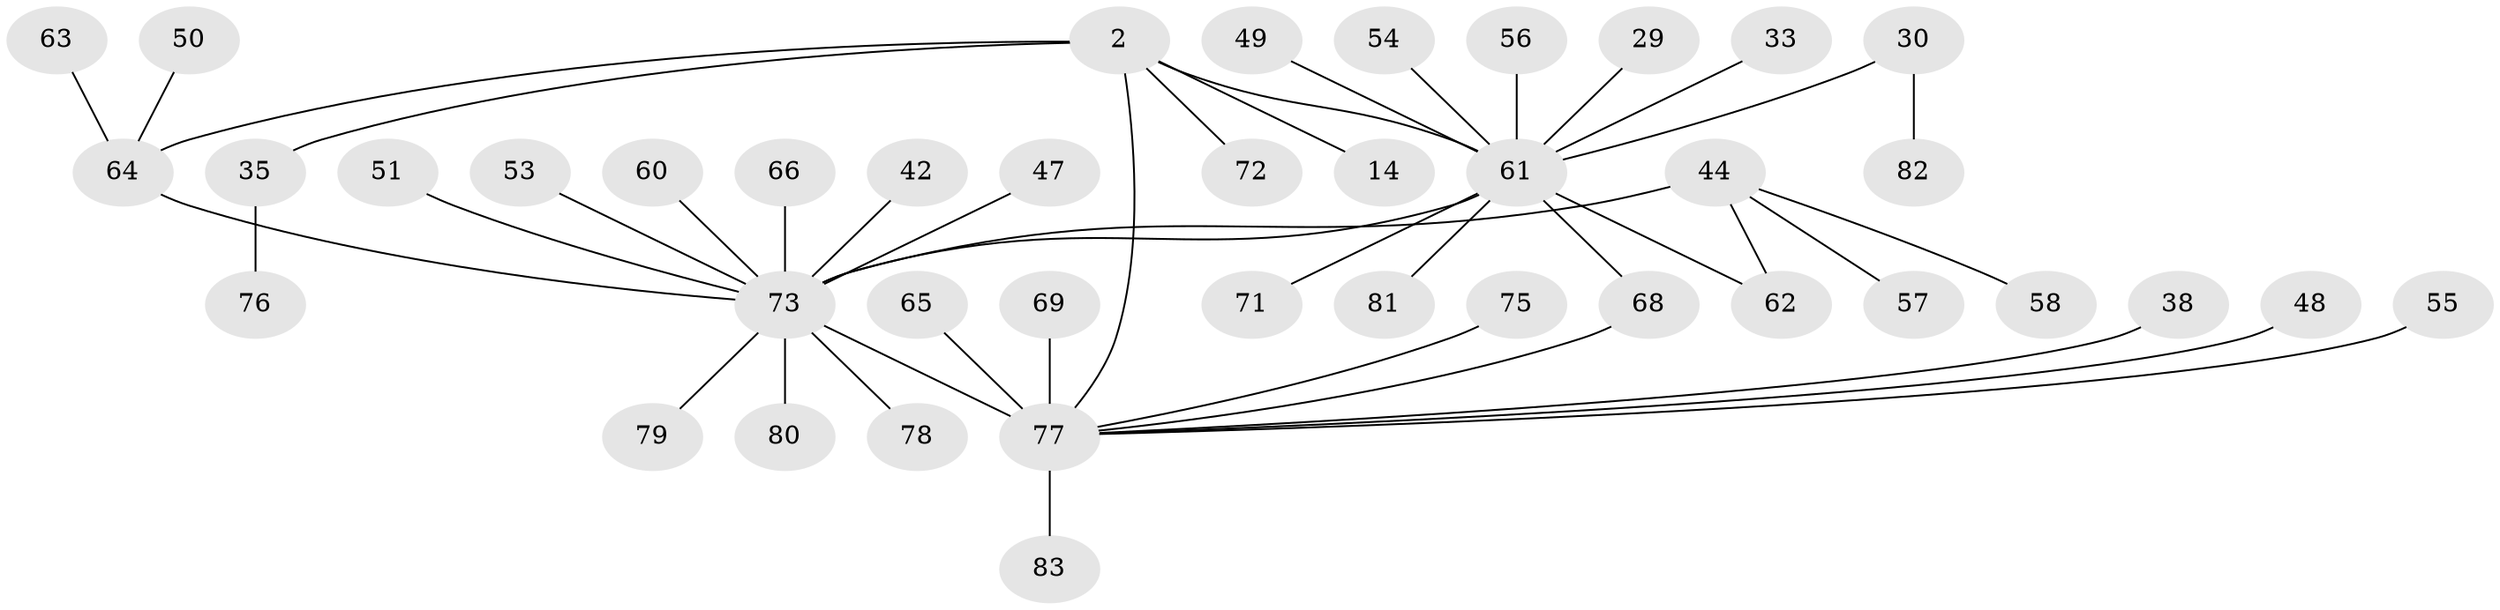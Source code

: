 // original degree distribution, {9: 0.024096385542168676, 10: 0.012048192771084338, 3: 0.12048192771084337, 8: 0.024096385542168676, 4: 0.060240963855421686, 5: 0.024096385542168676, 1: 0.5060240963855421, 7: 0.012048192771084338, 11: 0.012048192771084338, 6: 0.024096385542168676, 2: 0.18072289156626506}
// Generated by graph-tools (version 1.1) at 2025/47/03/09/25 04:47:27]
// undirected, 41 vertices, 44 edges
graph export_dot {
graph [start="1"]
  node [color=gray90,style=filled];
  2;
  14;
  29;
  30 [super="+20"];
  33;
  35 [super="+28"];
  38 [super="+25"];
  42;
  44 [super="+32"];
  47;
  48;
  49;
  50;
  51;
  53 [super="+46"];
  54;
  55;
  56 [super="+40+41"];
  57;
  58;
  60;
  61 [super="+4+7+8+16+1+18"];
  62 [super="+11+31"];
  63 [super="+37"];
  64 [super="+24"];
  65;
  66;
  68;
  69;
  71;
  72;
  73 [super="+9+27+26+34+10"];
  75;
  76;
  77 [super="+17+45"];
  78;
  79 [super="+74"];
  80 [super="+59"];
  81 [super="+52"];
  82;
  83 [super="+67"];
  2 -- 14;
  2 -- 35 [weight=2];
  2 -- 72;
  2 -- 77 [weight=2];
  2 -- 61 [weight=2];
  2 -- 64 [weight=2];
  29 -- 61;
  30 -- 82;
  30 -- 61 [weight=2];
  33 -- 61;
  35 -- 76;
  38 -- 77;
  42 -- 73;
  44 -- 57;
  44 -- 58;
  44 -- 62;
  44 -- 73 [weight=3];
  47 -- 73;
  48 -- 77;
  49 -- 61;
  50 -- 64;
  51 -- 73;
  53 -- 73;
  54 -- 61;
  55 -- 77;
  56 -- 61;
  60 -- 73;
  61 -- 68;
  61 -- 71;
  61 -- 73 [weight=2];
  61 -- 62;
  61 -- 81;
  63 -- 64;
  64 -- 73;
  65 -- 77;
  66 -- 73;
  68 -- 77;
  69 -- 77 [weight=2];
  73 -- 77 [weight=5];
  73 -- 79;
  73 -- 80;
  73 -- 78;
  75 -- 77;
  77 -- 83;
}
